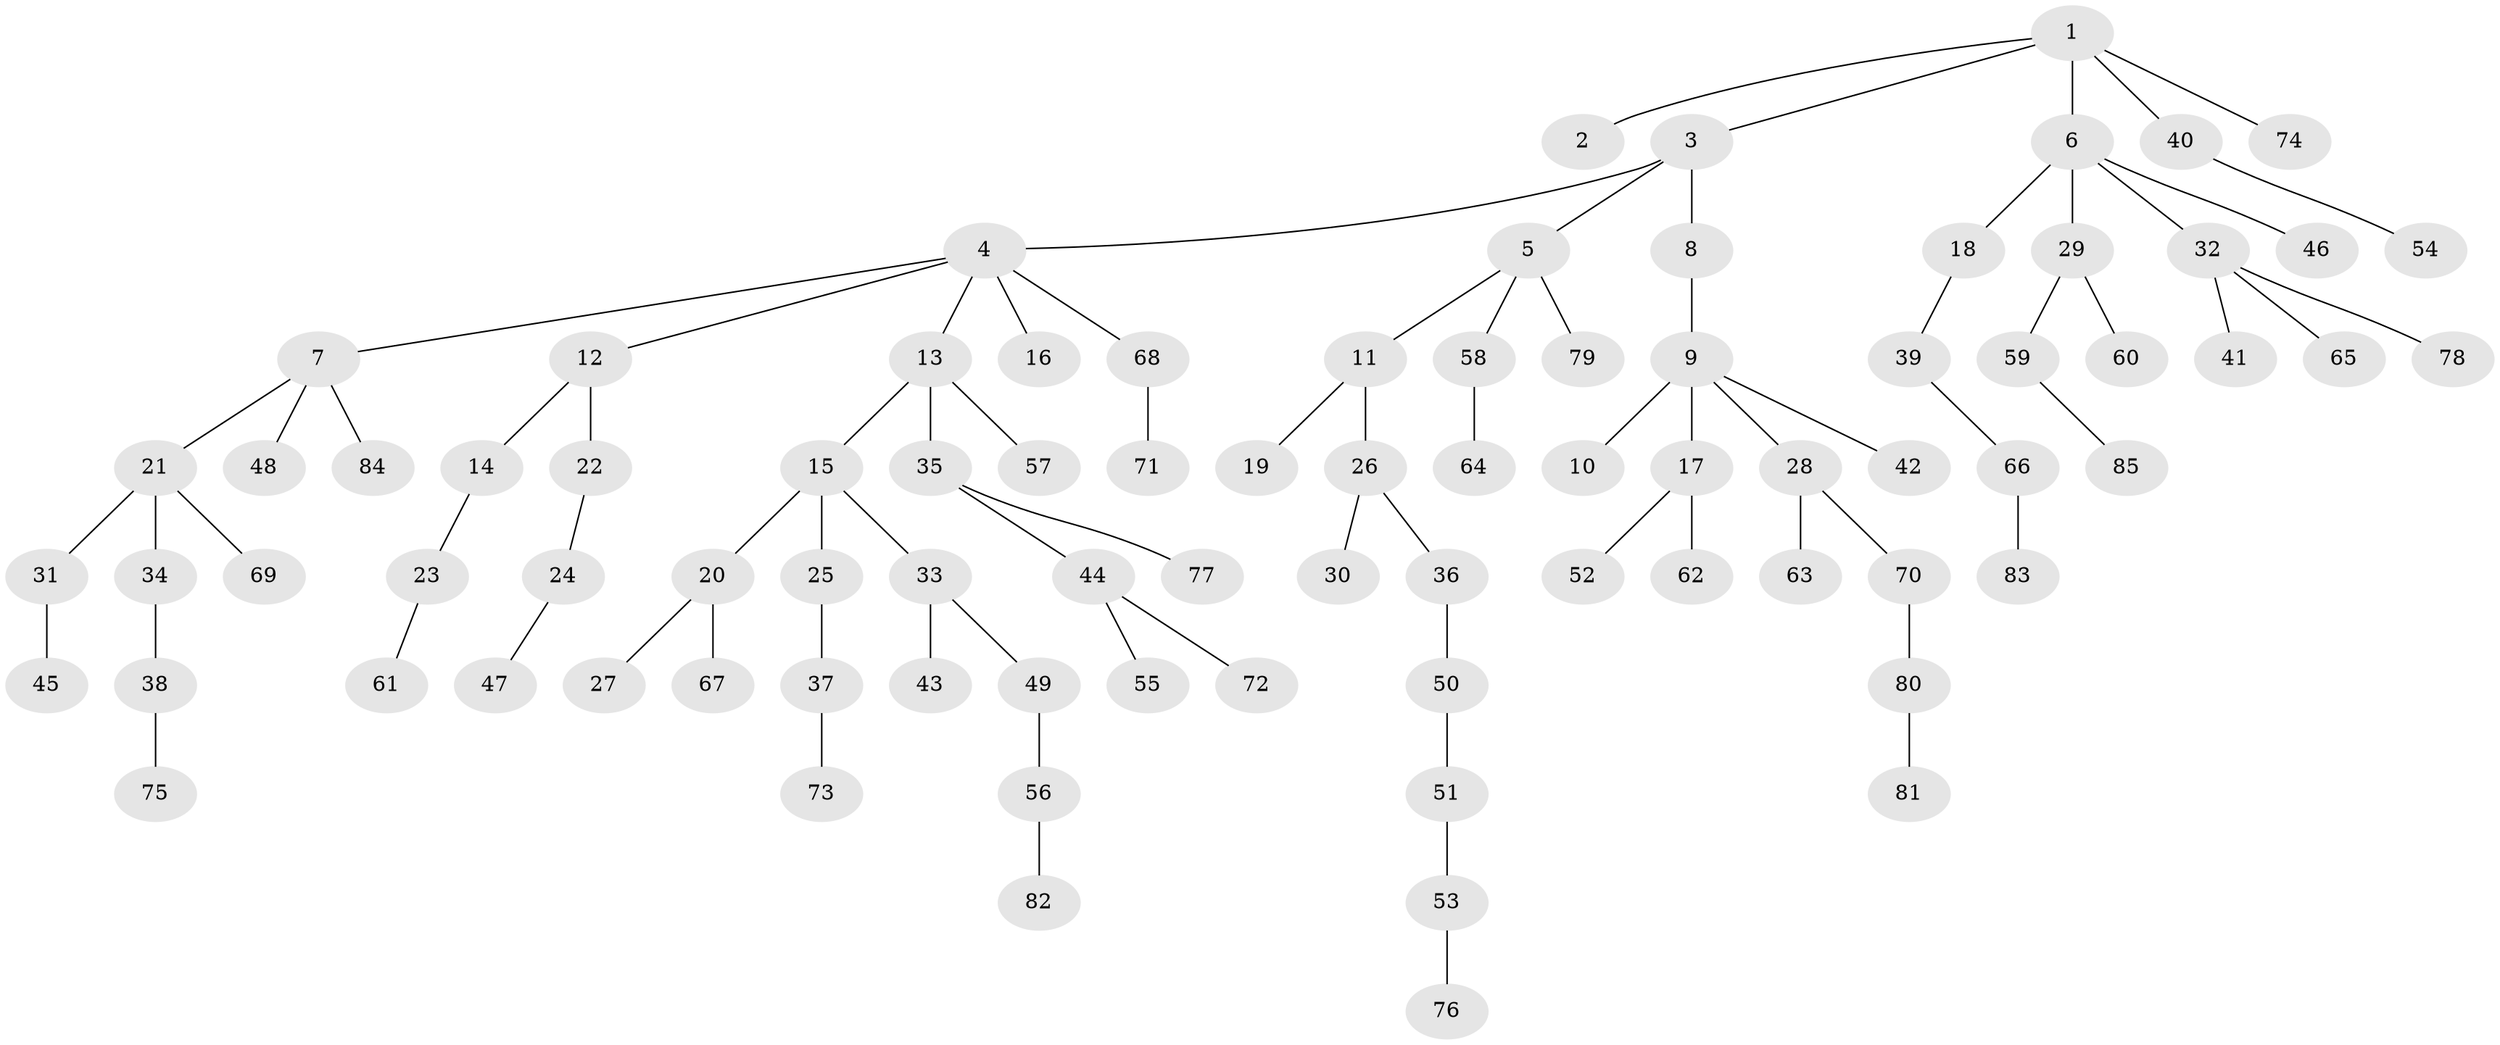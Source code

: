 // coarse degree distribution, {4: 0.07142857142857142, 8: 0.017857142857142856, 6: 0.03571428571428571, 1: 0.6071428571428571, 3: 0.07142857142857142, 5: 0.03571428571428571, 2: 0.16071428571428573}
// Generated by graph-tools (version 1.1) at 2025/42/03/06/25 10:42:05]
// undirected, 85 vertices, 84 edges
graph export_dot {
graph [start="1"]
  node [color=gray90,style=filled];
  1;
  2;
  3;
  4;
  5;
  6;
  7;
  8;
  9;
  10;
  11;
  12;
  13;
  14;
  15;
  16;
  17;
  18;
  19;
  20;
  21;
  22;
  23;
  24;
  25;
  26;
  27;
  28;
  29;
  30;
  31;
  32;
  33;
  34;
  35;
  36;
  37;
  38;
  39;
  40;
  41;
  42;
  43;
  44;
  45;
  46;
  47;
  48;
  49;
  50;
  51;
  52;
  53;
  54;
  55;
  56;
  57;
  58;
  59;
  60;
  61;
  62;
  63;
  64;
  65;
  66;
  67;
  68;
  69;
  70;
  71;
  72;
  73;
  74;
  75;
  76;
  77;
  78;
  79;
  80;
  81;
  82;
  83;
  84;
  85;
  1 -- 2;
  1 -- 3;
  1 -- 6;
  1 -- 40;
  1 -- 74;
  3 -- 4;
  3 -- 5;
  3 -- 8;
  4 -- 7;
  4 -- 12;
  4 -- 13;
  4 -- 16;
  4 -- 68;
  5 -- 11;
  5 -- 58;
  5 -- 79;
  6 -- 18;
  6 -- 29;
  6 -- 32;
  6 -- 46;
  7 -- 21;
  7 -- 48;
  7 -- 84;
  8 -- 9;
  9 -- 10;
  9 -- 17;
  9 -- 28;
  9 -- 42;
  11 -- 19;
  11 -- 26;
  12 -- 14;
  12 -- 22;
  13 -- 15;
  13 -- 35;
  13 -- 57;
  14 -- 23;
  15 -- 20;
  15 -- 25;
  15 -- 33;
  17 -- 52;
  17 -- 62;
  18 -- 39;
  20 -- 27;
  20 -- 67;
  21 -- 31;
  21 -- 34;
  21 -- 69;
  22 -- 24;
  23 -- 61;
  24 -- 47;
  25 -- 37;
  26 -- 30;
  26 -- 36;
  28 -- 63;
  28 -- 70;
  29 -- 59;
  29 -- 60;
  31 -- 45;
  32 -- 41;
  32 -- 65;
  32 -- 78;
  33 -- 43;
  33 -- 49;
  34 -- 38;
  35 -- 44;
  35 -- 77;
  36 -- 50;
  37 -- 73;
  38 -- 75;
  39 -- 66;
  40 -- 54;
  44 -- 55;
  44 -- 72;
  49 -- 56;
  50 -- 51;
  51 -- 53;
  53 -- 76;
  56 -- 82;
  58 -- 64;
  59 -- 85;
  66 -- 83;
  68 -- 71;
  70 -- 80;
  80 -- 81;
}
